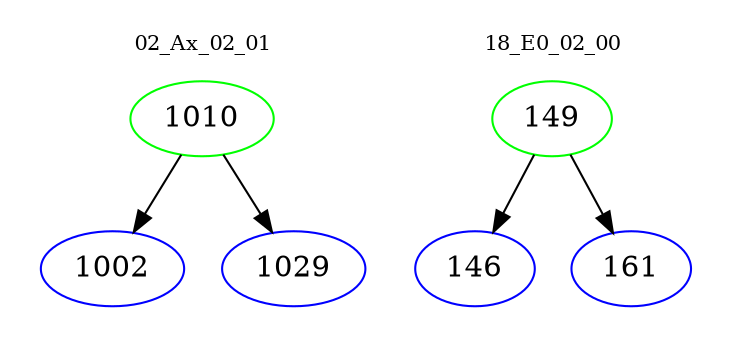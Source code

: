 digraph{
subgraph cluster_0 {
color = white
label = "02_Ax_02_01";
fontsize=10;
T0_1010 [label="1010", color="green"]
T0_1010 -> T0_1002 [color="black"]
T0_1002 [label="1002", color="blue"]
T0_1010 -> T0_1029 [color="black"]
T0_1029 [label="1029", color="blue"]
}
subgraph cluster_1 {
color = white
label = "18_E0_02_00";
fontsize=10;
T1_149 [label="149", color="green"]
T1_149 -> T1_146 [color="black"]
T1_146 [label="146", color="blue"]
T1_149 -> T1_161 [color="black"]
T1_161 [label="161", color="blue"]
}
}
